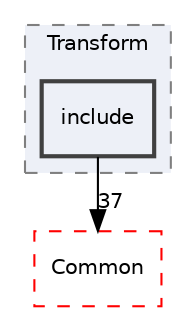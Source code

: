 digraph "include"
{
 // LATEX_PDF_SIZE
  edge [fontname="Helvetica",fontsize="10",labelfontname="Helvetica",labelfontsize="10"];
  node [fontname="Helvetica",fontsize="10",shape=record];
  compound=true
  subgraph clusterdir_6a74394530d20d7df929c672ed9fa8ba {
    graph [ bgcolor="#edf0f7", pencolor="grey50", style="filled,dashed,", label="Transform", fontname="Helvetica", fontsize="10", URL="dir_6a74394530d20d7df929c672ed9fa8ba.html"]
  dir_746ed528eac3b85856fd8453c8e3338e [shape=box, label="include", style="filled,bold,", fillcolor="#edf0f7", color="grey25", URL="dir_746ed528eac3b85856fd8453c8e3338e.html"];
  }
  dir_d38764bbd2ed2fce86b6f67aad6c8758 [shape=box, label="Common", style="dashed,", fillcolor="#edf0f7", color="red", URL="dir_d38764bbd2ed2fce86b6f67aad6c8758.html"];
  dir_746ed528eac3b85856fd8453c8e3338e->dir_d38764bbd2ed2fce86b6f67aad6c8758 [headlabel="37", labeldistance=1.5 headhref="dir_000072_000010.html"];
}
